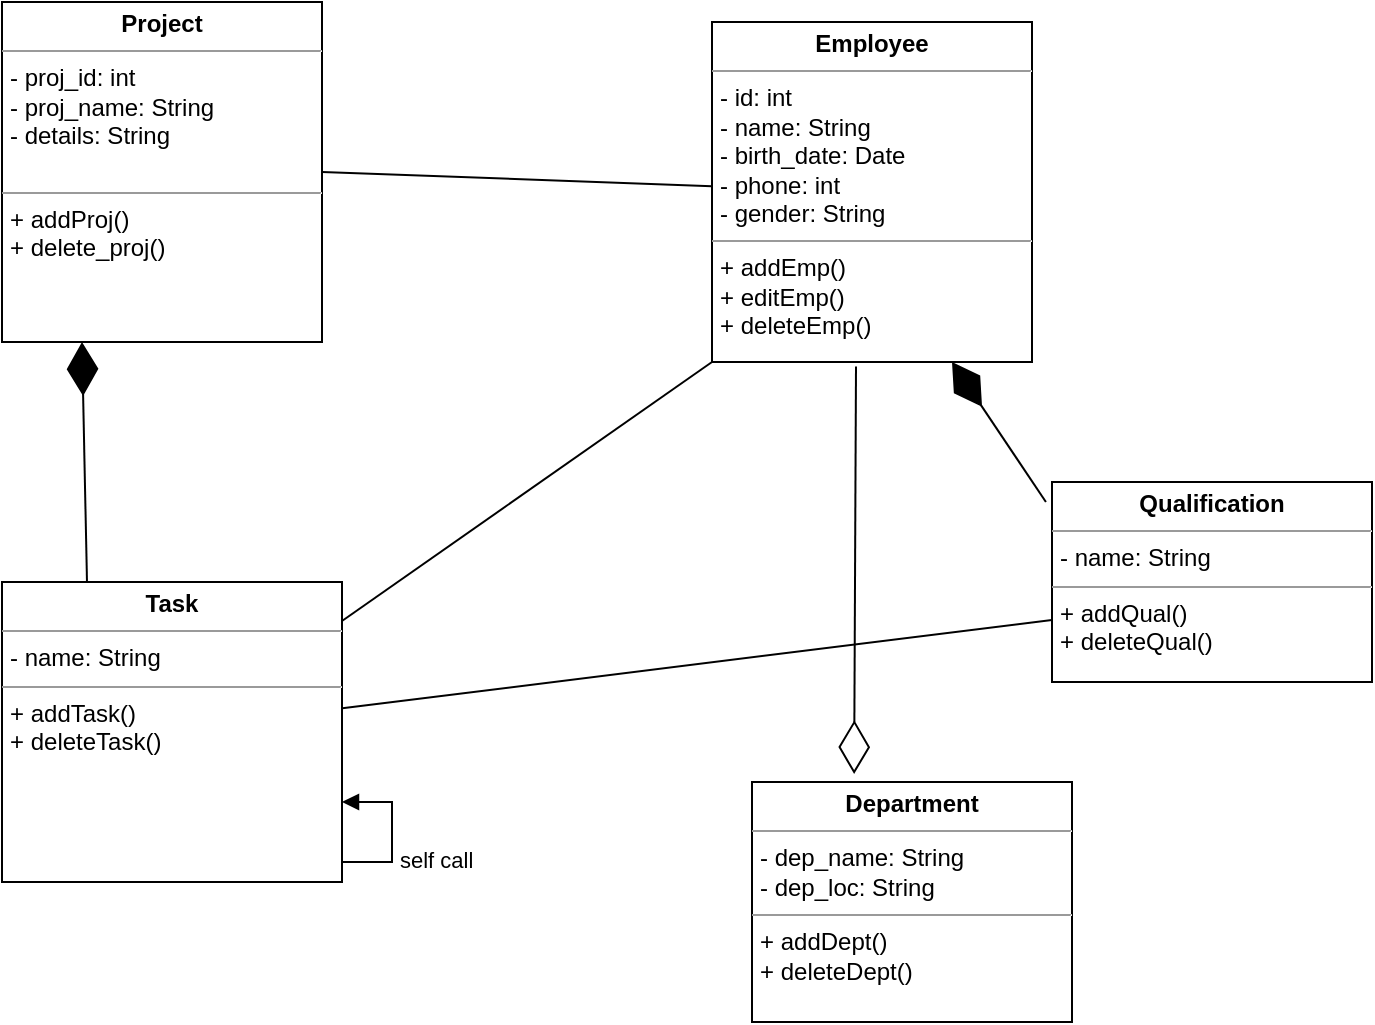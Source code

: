 <mxfile version="20.2.0" type="github">
  <diagram id="Pp36j_mKQcPenpa2n8PQ" name="Page-1">
    <mxGraphModel dx="1054" dy="482" grid="1" gridSize="10" guides="1" tooltips="1" connect="1" arrows="1" fold="1" page="1" pageScale="1" pageWidth="850" pageHeight="1100" math="0" shadow="0">
      <root>
        <mxCell id="0" />
        <mxCell id="1" parent="0" />
        <mxCell id="JjqADpXJpMOCgIi0J_wF-36" value="" style="endArrow=diamondThin;endFill=1;endSize=24;html=1;rounded=0;entryX=0.25;entryY=1;entryDx=0;entryDy=0;exitX=0.25;exitY=0;exitDx=0;exitDy=0;" parent="1" source="8zKiFMvIt5Ifi8QIb3G6-16" target="8zKiFMvIt5Ifi8QIb3G6-15" edge="1">
          <mxGeometry width="160" relative="1" as="geometry">
            <mxPoint x="175" y="680" as="sourcePoint" />
            <mxPoint x="175.06" y="575.01" as="targetPoint" />
          </mxGeometry>
        </mxCell>
        <mxCell id="JjqADpXJpMOCgIi0J_wF-48" value="" style="endArrow=diamondThin;endFill=1;endSize=24;html=1;rounded=0;entryX=0.75;entryY=1;entryDx=0;entryDy=0;exitX=-0.019;exitY=0.1;exitDx=0;exitDy=0;exitPerimeter=0;" parent="1" source="8zKiFMvIt5Ifi8QIb3G6-25" target="8zKiFMvIt5Ifi8QIb3G6-7" edge="1">
          <mxGeometry width="160" relative="1" as="geometry">
            <mxPoint x="640" y="645" as="sourcePoint" />
            <mxPoint x="573.06" y="635.01" as="targetPoint" />
          </mxGeometry>
        </mxCell>
        <mxCell id="8zKiFMvIt5Ifi8QIb3G6-1" value="" style="endArrow=none;html=1;rounded=0;exitX=1;exitY=0.5;exitDx=0;exitDy=0;" edge="1" parent="1" source="8zKiFMvIt5Ifi8QIb3G6-15" target="8zKiFMvIt5Ifi8QIb3G6-7">
          <mxGeometry width="50" height="50" relative="1" as="geometry">
            <mxPoint x="290" y="525" as="sourcePoint" />
            <mxPoint x="450" y="525" as="targetPoint" />
          </mxGeometry>
        </mxCell>
        <mxCell id="8zKiFMvIt5Ifi8QIb3G6-2" value="" style="endArrow=none;html=1;rounded=0;entryX=0;entryY=1;entryDx=0;entryDy=0;" edge="1" parent="1" target="8zKiFMvIt5Ifi8QIb3G6-7">
          <mxGeometry width="50" height="50" relative="1" as="geometry">
            <mxPoint x="280" y="720" as="sourcePoint" />
            <mxPoint x="450" y="630" as="targetPoint" />
            <Array as="points" />
          </mxGeometry>
        </mxCell>
        <mxCell id="8zKiFMvIt5Ifi8QIb3G6-3" value="" style="endArrow=none;html=1;rounded=0;exitX=1;exitY=0.5;exitDx=0;exitDy=0;entryX=0.006;entryY=0.689;entryDx=0;entryDy=0;entryPerimeter=0;" edge="1" parent="1" target="8zKiFMvIt5Ifi8QIb3G6-25">
          <mxGeometry width="50" height="50" relative="1" as="geometry">
            <mxPoint x="280" y="755" as="sourcePoint" />
            <mxPoint x="640" y="705" as="targetPoint" />
          </mxGeometry>
        </mxCell>
        <mxCell id="8zKiFMvIt5Ifi8QIb3G6-4" value="" style="endArrow=diamondThin;endFill=0;endSize=24;html=1;rounded=0;entryX=0.079;entryY=-0.033;entryDx=0;entryDy=0;entryPerimeter=0;exitX=0.45;exitY=1.013;exitDx=0;exitDy=0;exitPerimeter=0;" edge="1" parent="1" source="8zKiFMvIt5Ifi8QIb3G6-7">
          <mxGeometry width="160" relative="1" as="geometry">
            <mxPoint x="450" y="670" as="sourcePoint" />
            <mxPoint x="551.06" y="786.04" as="targetPoint" />
          </mxGeometry>
        </mxCell>
        <mxCell id="8zKiFMvIt5Ifi8QIb3G6-7" value="&lt;p style=&quot;margin:0px;margin-top:4px;text-align:center;&quot;&gt;&lt;b&gt;Employee&lt;/b&gt;&lt;/p&gt;&lt;hr size=&quot;1&quot;&gt;&lt;p style=&quot;margin:0px;margin-left:4px;&quot;&gt;- id: int&lt;/p&gt;&lt;p style=&quot;margin:0px;margin-left:4px;&quot;&gt;- name: String&lt;/p&gt;&lt;p style=&quot;margin:0px;margin-left:4px;&quot;&gt;- birth_date: Date&lt;/p&gt;&lt;p style=&quot;margin:0px;margin-left:4px;&quot;&gt;- phone: int&lt;/p&gt;&lt;p style=&quot;margin:0px;margin-left:4px;&quot;&gt;- gender: String&lt;/p&gt;&lt;hr size=&quot;1&quot;&gt;&lt;p style=&quot;margin:0px;margin-left:4px;&quot;&gt;+ addEmp()&lt;/p&gt;&lt;p style=&quot;margin:0px;margin-left:4px;&quot;&gt;+ editEmp()&lt;/p&gt;&lt;p style=&quot;margin:0px;margin-left:4px;&quot;&gt;+ deleteEmp()&lt;/p&gt;&lt;p style=&quot;margin:0px;margin-left:4px;&quot;&gt;&lt;br&gt;&lt;/p&gt;" style="verticalAlign=top;align=left;overflow=fill;fontSize=12;fontFamily=Helvetica;html=1;" vertex="1" parent="1">
          <mxGeometry x="480" y="410" width="160" height="170" as="geometry" />
        </mxCell>
        <mxCell id="8zKiFMvIt5Ifi8QIb3G6-15" value="&lt;p style=&quot;margin:0px;margin-top:4px;text-align:center;&quot;&gt;&lt;b&gt;Project&lt;/b&gt;&lt;/p&gt;&lt;hr size=&quot;1&quot;&gt;&lt;p style=&quot;margin:0px;margin-left:4px;&quot;&gt;- proj_id: int&lt;/p&gt;&lt;p style=&quot;margin:0px;margin-left:4px;&quot;&gt;- proj_name: String&lt;/p&gt;&lt;p style=&quot;margin:0px;margin-left:4px;&quot;&gt;- details: String&lt;/p&gt;&lt;p style=&quot;margin:0px;margin-left:4px;&quot;&gt;&lt;br&gt;&lt;/p&gt;&lt;hr size=&quot;1&quot;&gt;&lt;p style=&quot;margin:0px;margin-left:4px;&quot;&gt;+ addProj()&lt;/p&gt;&lt;p style=&quot;margin:0px;margin-left:4px;&quot;&gt;+ delete_proj()&lt;/p&gt;" style="verticalAlign=top;align=left;overflow=fill;fontSize=12;fontFamily=Helvetica;html=1;" vertex="1" parent="1">
          <mxGeometry x="125" y="400" width="160" height="170" as="geometry" />
        </mxCell>
        <mxCell id="8zKiFMvIt5Ifi8QIb3G6-16" value="&lt;p style=&quot;margin:0px;margin-top:4px;text-align:center;&quot;&gt;&lt;b&gt;Task&lt;/b&gt;&lt;/p&gt;&lt;hr size=&quot;1&quot;&gt;&lt;p style=&quot;margin:0px;margin-left:4px;&quot;&gt;- name: String&lt;/p&gt;&lt;hr size=&quot;1&quot;&gt;&lt;p style=&quot;margin:0px;margin-left:4px;&quot;&gt;+ addTask()&lt;/p&gt;&lt;p style=&quot;margin:0px;margin-left:4px;&quot;&gt;+ deleteTask()&lt;/p&gt;" style="verticalAlign=top;align=left;overflow=fill;fontSize=12;fontFamily=Helvetica;html=1;" vertex="1" parent="1">
          <mxGeometry x="125" y="690" width="170" height="150" as="geometry" />
        </mxCell>
        <mxCell id="8zKiFMvIt5Ifi8QIb3G6-21" value="self call" style="edgeStyle=orthogonalEdgeStyle;html=1;align=left;spacingLeft=2;endArrow=block;rounded=0;exitX=1;exitY=0.75;exitDx=0;exitDy=0;" edge="1" target="8zKiFMvIt5Ifi8QIb3G6-16" parent="1" source="8zKiFMvIt5Ifi8QIb3G6-16">
          <mxGeometry relative="1" as="geometry">
            <mxPoint x="310" y="800" as="sourcePoint" />
            <Array as="points">
              <mxPoint x="295" y="830" />
              <mxPoint x="320" y="830" />
              <mxPoint x="320" y="800" />
            </Array>
            <mxPoint x="330" y="830" as="targetPoint" />
          </mxGeometry>
        </mxCell>
        <mxCell id="8zKiFMvIt5Ifi8QIb3G6-24" value="&lt;p style=&quot;margin:0px;margin-top:4px;text-align:center;&quot;&gt;&lt;b&gt;Department&lt;/b&gt;&lt;/p&gt;&lt;hr size=&quot;1&quot;&gt;&lt;p style=&quot;margin:0px;margin-left:4px;&quot;&gt;- dep_name: String&lt;/p&gt;&lt;p style=&quot;margin:0px;margin-left:4px;&quot;&gt;- dep_loc: String&lt;/p&gt;&lt;hr size=&quot;1&quot;&gt;&lt;p style=&quot;margin:0px;margin-left:4px;&quot;&gt;+ addDept()&lt;/p&gt;&lt;p style=&quot;margin:0px;margin-left:4px;&quot;&gt;+ deleteDept()&lt;/p&gt;" style="verticalAlign=top;align=left;overflow=fill;fontSize=12;fontFamily=Helvetica;html=1;" vertex="1" parent="1">
          <mxGeometry x="500" y="790" width="160" height="120" as="geometry" />
        </mxCell>
        <mxCell id="8zKiFMvIt5Ifi8QIb3G6-25" value="&lt;p style=&quot;margin:0px;margin-top:4px;text-align:center;&quot;&gt;&lt;b&gt;Qualification&lt;/b&gt;&lt;/p&gt;&lt;hr size=&quot;1&quot;&gt;&lt;p style=&quot;margin:0px;margin-left:4px;&quot;&gt;- name: String&lt;/p&gt;&lt;hr size=&quot;1&quot;&gt;&lt;p style=&quot;margin:0px;margin-left:4px;&quot;&gt;+ addQual()&lt;/p&gt;&lt;p style=&quot;margin:0px;margin-left:4px;&quot;&gt;+ deleteQual()&lt;/p&gt;" style="verticalAlign=top;align=left;overflow=fill;fontSize=12;fontFamily=Helvetica;html=1;" vertex="1" parent="1">
          <mxGeometry x="650" y="640" width="160" height="100" as="geometry" />
        </mxCell>
      </root>
    </mxGraphModel>
  </diagram>
</mxfile>
